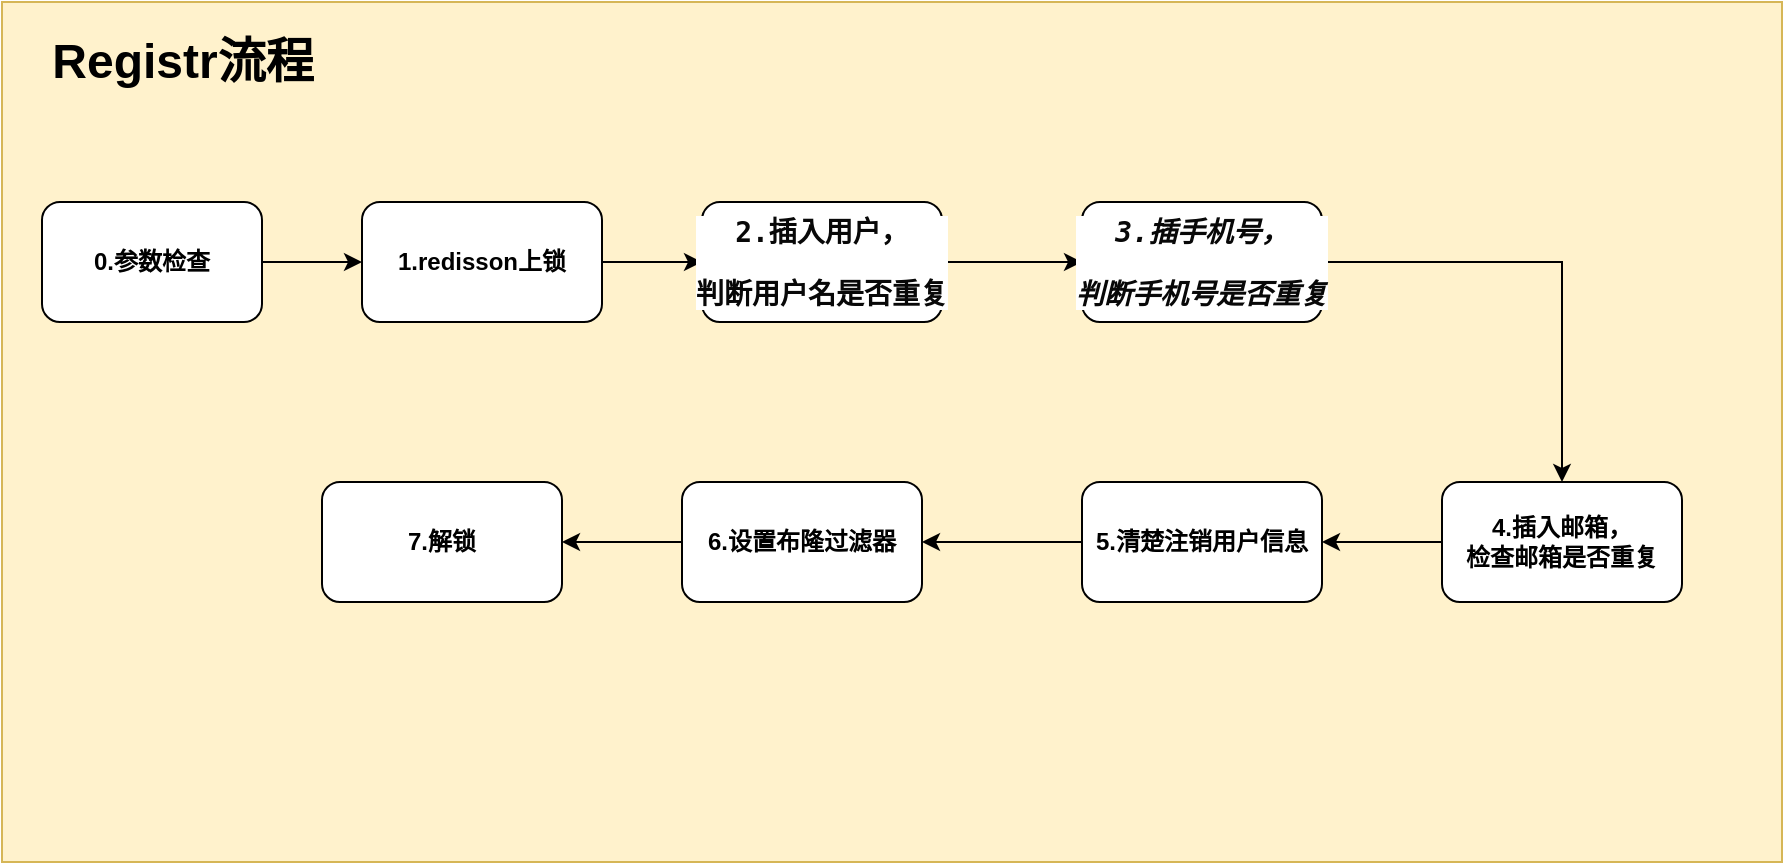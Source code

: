 <mxfile version="22.1.3" type="github">
  <diagram name="第 1 页" id="KCfPe0tTYRoRkrIL_9Oh">
    <mxGraphModel dx="1379" dy="831" grid="1" gridSize="10" guides="1" tooltips="1" connect="1" arrows="1" fold="1" page="1" pageScale="1" pageWidth="827" pageHeight="1169" math="0" shadow="0">
      <root>
        <mxCell id="0" />
        <mxCell id="1" parent="0" />
        <mxCell id="36MoRy93J8elWNjnk2ek-1" value="" style="rounded=0;whiteSpace=wrap;html=1;fillColor=#fff2cc;strokeColor=#d6b656;fontStyle=1" parent="1" vertex="1">
          <mxGeometry x="220" y="230" width="890" height="430" as="geometry" />
        </mxCell>
        <mxCell id="36MoRy93J8elWNjnk2ek-3" value="Registr流程" style="text;strokeColor=none;fillColor=none;html=1;fontSize=24;fontStyle=1;verticalAlign=middle;align=center;" parent="1" vertex="1">
          <mxGeometry x="260" y="240" width="100" height="40" as="geometry" />
        </mxCell>
        <mxCell id="LTt5tqidHSYvn2nnpIpc-8" style="edgeStyle=orthogonalEdgeStyle;rounded=0;orthogonalLoop=1;jettySize=auto;html=1;fontStyle=1" edge="1" parent="1" source="LTt5tqidHSYvn2nnpIpc-4" target="LTt5tqidHSYvn2nnpIpc-7">
          <mxGeometry relative="1" as="geometry" />
        </mxCell>
        <mxCell id="LTt5tqidHSYvn2nnpIpc-4" value="&lt;span&gt;0.参数检查&lt;/span&gt;" style="rounded=1;whiteSpace=wrap;html=1;fontStyle=1" vertex="1" parent="1">
          <mxGeometry x="240" y="330" width="110" height="60" as="geometry" />
        </mxCell>
        <mxCell id="LTt5tqidHSYvn2nnpIpc-10" value="" style="edgeStyle=orthogonalEdgeStyle;rounded=0;orthogonalLoop=1;jettySize=auto;html=1;fontStyle=1" edge="1" parent="1" source="LTt5tqidHSYvn2nnpIpc-7" target="LTt5tqidHSYvn2nnpIpc-9">
          <mxGeometry relative="1" as="geometry" />
        </mxCell>
        <mxCell id="LTt5tqidHSYvn2nnpIpc-7" value="1.redisson上锁" style="rounded=1;whiteSpace=wrap;html=1;fontStyle=1" vertex="1" parent="1">
          <mxGeometry x="400" y="330" width="120" height="60" as="geometry" />
        </mxCell>
        <mxCell id="LTt5tqidHSYvn2nnpIpc-12" value="" style="edgeStyle=orthogonalEdgeStyle;rounded=0;orthogonalLoop=1;jettySize=auto;html=1;" edge="1" parent="1" source="LTt5tqidHSYvn2nnpIpc-9" target="LTt5tqidHSYvn2nnpIpc-11">
          <mxGeometry relative="1" as="geometry" />
        </mxCell>
        <mxCell id="LTt5tqidHSYvn2nnpIpc-9" value="&lt;div style=&quot;background-color: rgb(255, 255, 255);&quot;&gt;&lt;pre style=&quot;font-family: &amp;quot;JetBrains Mono&amp;quot;, monospace; font-size: 10.5pt;&quot;&gt;&lt;font color=&quot;#080808&quot;&gt;2.插入用户，&lt;/font&gt;&lt;/pre&gt;&lt;pre style=&quot;font-family: &amp;quot;JetBrains Mono&amp;quot;, monospace; font-size: 10.5pt;&quot;&gt;&lt;font color=&quot;#080808&quot;&gt;判断用户名是否重复&lt;/font&gt;&lt;/pre&gt;&lt;/div&gt;" style="rounded=1;whiteSpace=wrap;html=1;fontStyle=1" vertex="1" parent="1">
          <mxGeometry x="570" y="330" width="120" height="60" as="geometry" />
        </mxCell>
        <mxCell id="LTt5tqidHSYvn2nnpIpc-14" value="" style="edgeStyle=orthogonalEdgeStyle;rounded=0;orthogonalLoop=1;jettySize=auto;html=1;" edge="1" parent="1" source="LTt5tqidHSYvn2nnpIpc-11" target="LTt5tqidHSYvn2nnpIpc-13">
          <mxGeometry relative="1" as="geometry" />
        </mxCell>
        <mxCell id="LTt5tqidHSYvn2nnpIpc-11" value="&lt;div style=&quot;background-color: rgb(255, 255, 255);&quot;&gt;&lt;pre style=&quot;font-family: &amp;quot;JetBrains Mono&amp;quot;, monospace; font-size: 10.5pt;&quot;&gt;&lt;font color=&quot;#080808&quot;&gt;&lt;i&gt;3.插手机号，&lt;/i&gt;&lt;/font&gt;&lt;/pre&gt;&lt;pre style=&quot;font-family: &amp;quot;JetBrains Mono&amp;quot;, monospace; font-size: 10.5pt;&quot;&gt;&lt;font color=&quot;#080808&quot;&gt;&lt;i&gt;判断手机号是否重复&lt;/i&gt;&lt;/font&gt;&lt;/pre&gt;&lt;/div&gt;" style="whiteSpace=wrap;html=1;rounded=1;fontStyle=1;" vertex="1" parent="1">
          <mxGeometry x="760" y="330" width="120" height="60" as="geometry" />
        </mxCell>
        <mxCell id="LTt5tqidHSYvn2nnpIpc-16" value="" style="edgeStyle=orthogonalEdgeStyle;rounded=0;orthogonalLoop=1;jettySize=auto;html=1;" edge="1" parent="1" source="LTt5tqidHSYvn2nnpIpc-13" target="LTt5tqidHSYvn2nnpIpc-15">
          <mxGeometry relative="1" as="geometry" />
        </mxCell>
        <mxCell id="LTt5tqidHSYvn2nnpIpc-13" value="4.插入邮箱，&lt;br&gt;检查邮箱是否重复" style="whiteSpace=wrap;html=1;rounded=1;fontStyle=1;" vertex="1" parent="1">
          <mxGeometry x="940" y="470" width="120" height="60" as="geometry" />
        </mxCell>
        <mxCell id="LTt5tqidHSYvn2nnpIpc-18" value="" style="edgeStyle=orthogonalEdgeStyle;rounded=0;orthogonalLoop=1;jettySize=auto;html=1;" edge="1" parent="1" source="LTt5tqidHSYvn2nnpIpc-15" target="LTt5tqidHSYvn2nnpIpc-17">
          <mxGeometry relative="1" as="geometry" />
        </mxCell>
        <mxCell id="LTt5tqidHSYvn2nnpIpc-15" value="5.清楚注销用户信息" style="whiteSpace=wrap;html=1;rounded=1;fontStyle=1;" vertex="1" parent="1">
          <mxGeometry x="760" y="470" width="120" height="60" as="geometry" />
        </mxCell>
        <mxCell id="LTt5tqidHSYvn2nnpIpc-20" value="" style="edgeStyle=orthogonalEdgeStyle;rounded=0;orthogonalLoop=1;jettySize=auto;html=1;" edge="1" parent="1" source="LTt5tqidHSYvn2nnpIpc-17" target="LTt5tqidHSYvn2nnpIpc-19">
          <mxGeometry relative="1" as="geometry" />
        </mxCell>
        <mxCell id="LTt5tqidHSYvn2nnpIpc-17" value="6.设置布隆过滤器" style="whiteSpace=wrap;html=1;rounded=1;fontStyle=1;" vertex="1" parent="1">
          <mxGeometry x="560" y="470" width="120" height="60" as="geometry" />
        </mxCell>
        <mxCell id="LTt5tqidHSYvn2nnpIpc-19" value="7.解锁" style="whiteSpace=wrap;html=1;rounded=1;fontStyle=1;" vertex="1" parent="1">
          <mxGeometry x="380" y="470" width="120" height="60" as="geometry" />
        </mxCell>
      </root>
    </mxGraphModel>
  </diagram>
</mxfile>
